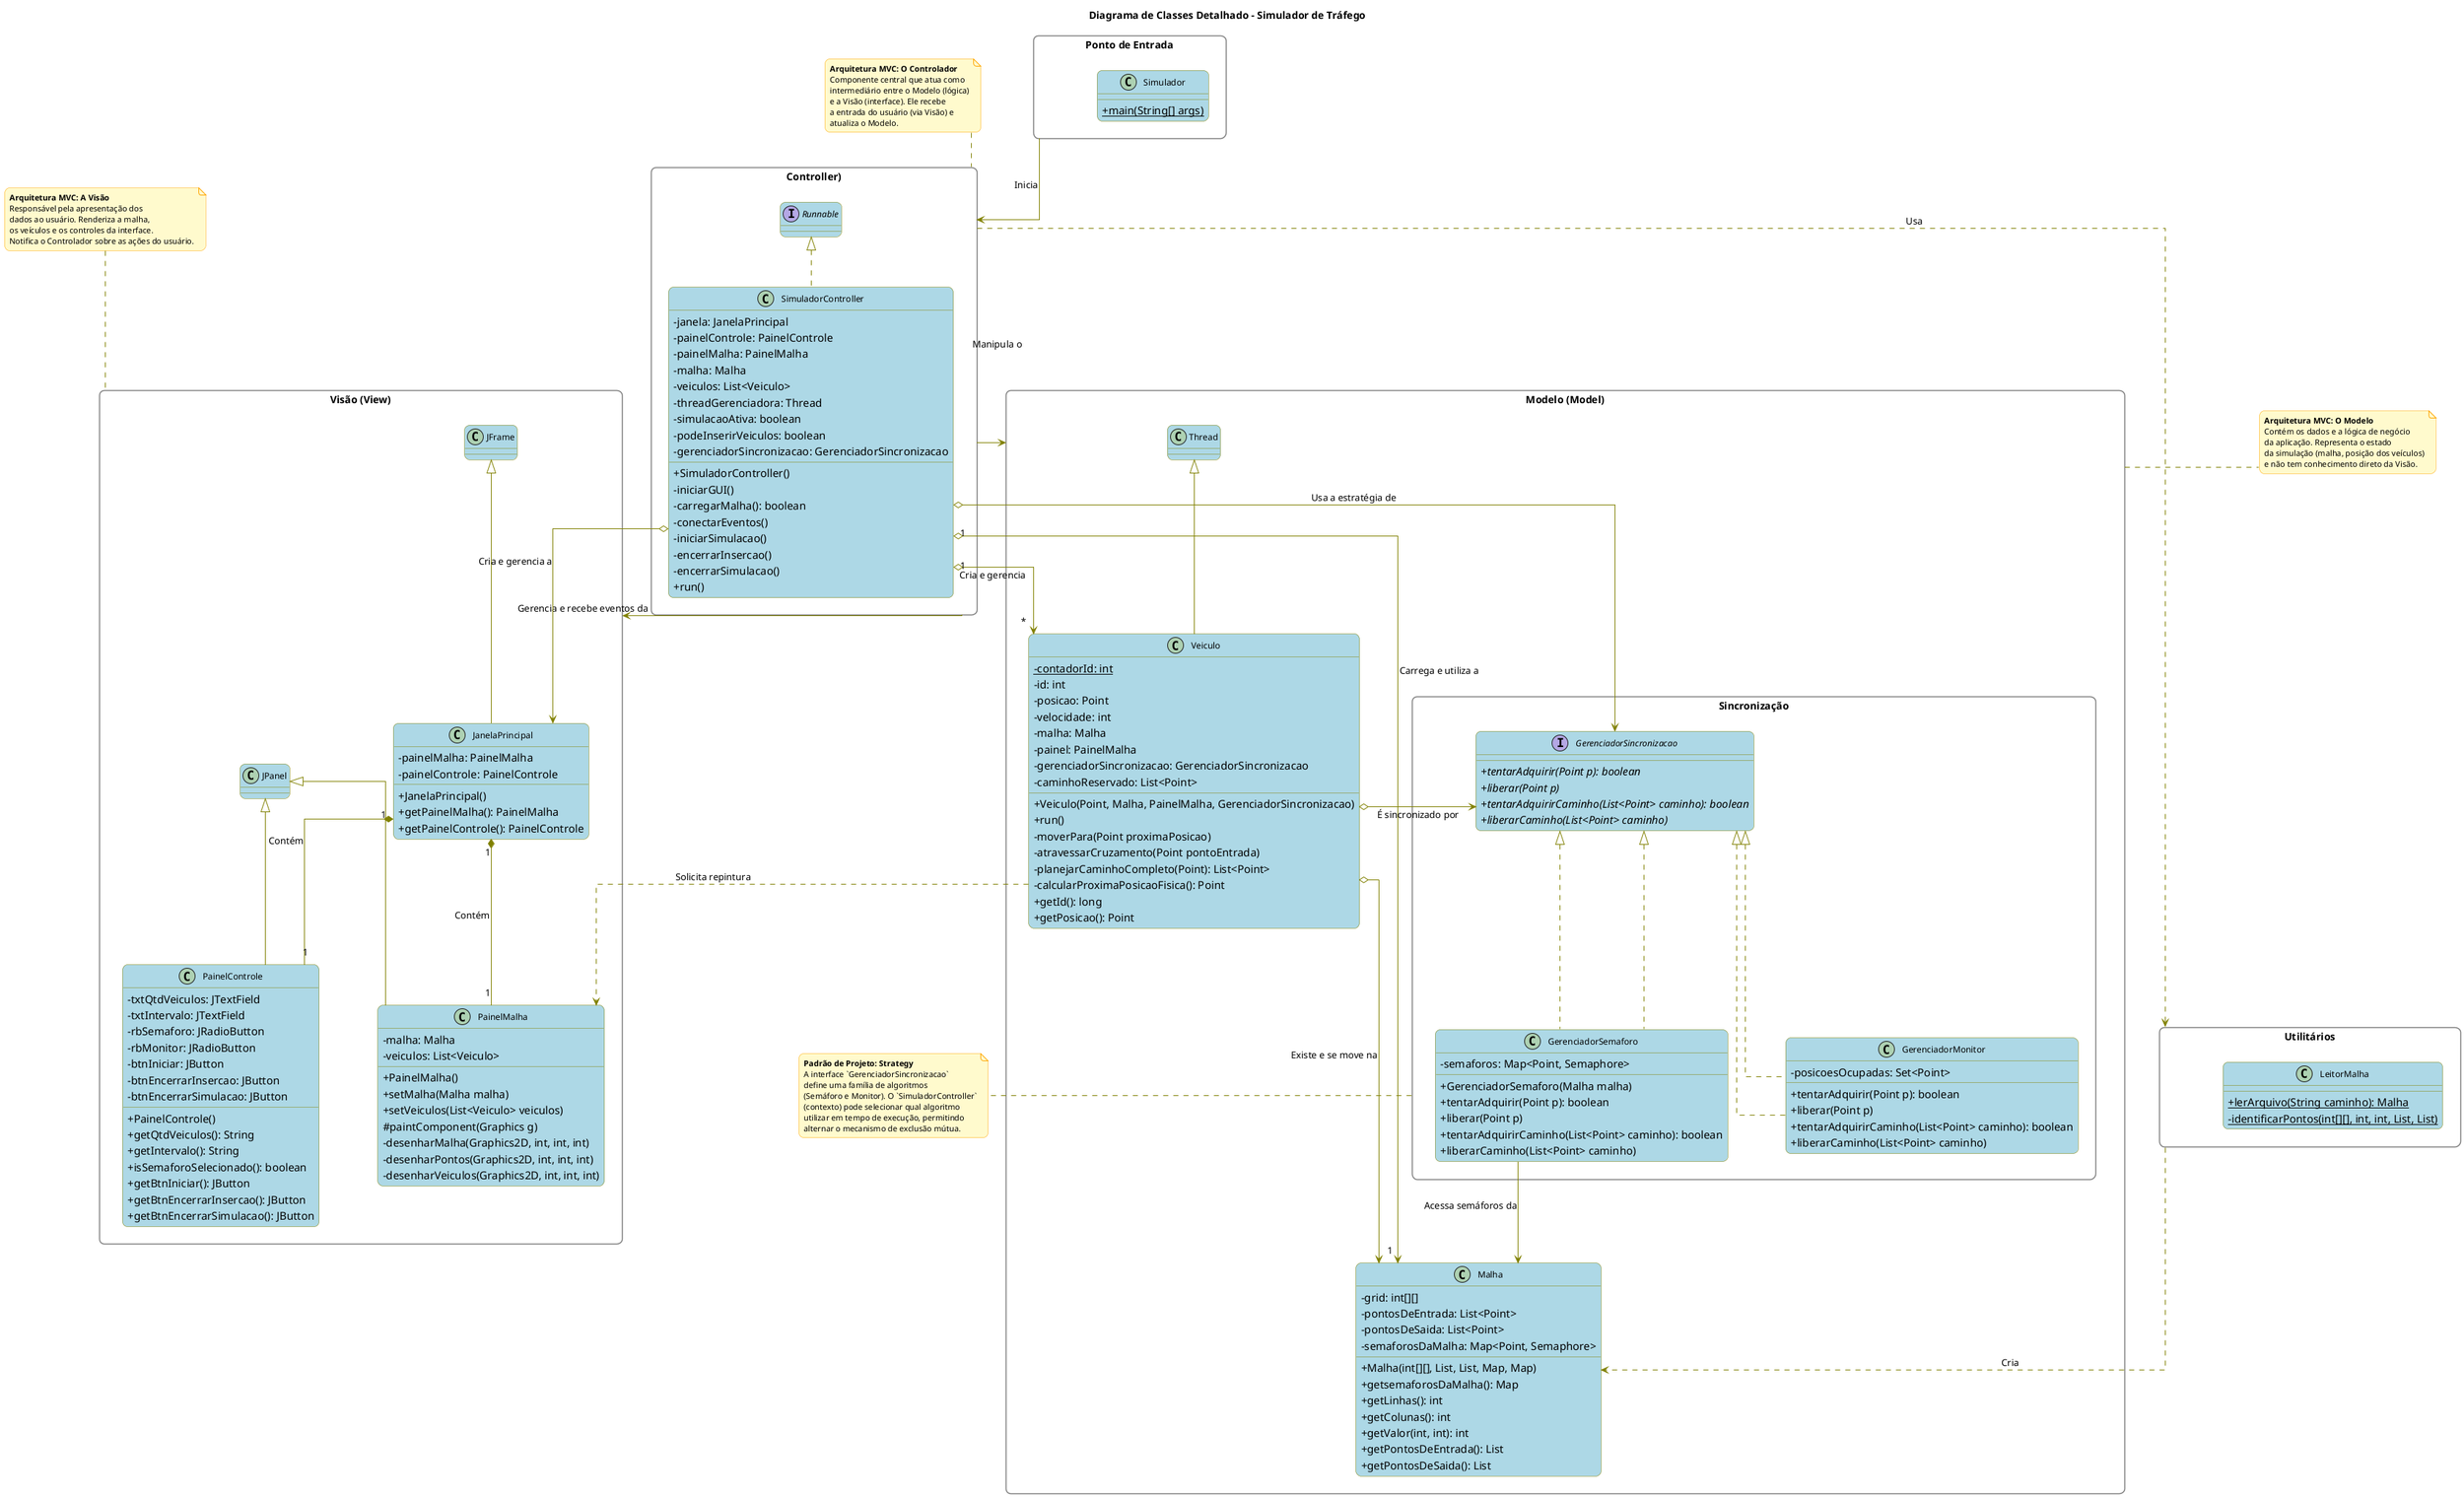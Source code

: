 @startuml
' Título do Diagrama
title Diagrama de Classes Detalhado - Simulador de Tráfego

' --- Configurações de Aparência para Máxima Clareza ---
skinparam {
    ' Estilo geral
    packageStyle rectangle
    classAttributeIconSize 0
    linetype ortho 
    shadowing false

    ' Espaçamento
    Nodesep 80
    Ranksep 50
    Padding 1

    ' Estilos de componentes
    ClassAttributeFontColor #000000
    ClassAttributeFontSize 15
    RoundCorner 15

    class {
        BackgroundColor LightBlue
        ArrowColor Olive
        BorderColor Olive
        FontName Segoe UI
        FontSize 12
    }
    interface {
        BackgroundColor LightSkyBlue
        ArrowColor RoyalBlue
        BorderColor RoyalBlue
        FontName Segoe UI
        FontSize 12
    }
    package {
        FontName Segoe UI
        FontSize 14
        BorderColor Gray
    }
    note {
        BackgroundColor LemonChiffon
        BorderColor Orange
        FontName Segoe UI Light
        FontSize 11
    }
}

' --- Pacote de Ponto de Entrada (Main) ---
package "Ponto de Entrada" as Main {
  class Simulador {
    + {static} main(String[] args)
  }
}

' --- Pacote Controlador ---
package "Controller)" as Controller {
  class SimuladorController implements Runnable {
    - janela: JanelaPrincipal
    - painelControle: PainelControle
    - painelMalha: PainelMalha
    - malha: Malha
    - veiculos: List<Veiculo>
    - threadGerenciadora: Thread
    - simulacaoAtiva: boolean
    - podeInserirVeiculos: boolean
    - gerenciadorSincronizacao: GerenciadorSincronizacao
    + SimuladorController()
    - iniciarGUI()
    - carregarMalha(): boolean
    - conectarEventos()
    - iniciarSimulacao()
    - encerrarInsercao()
    - encerrarSimulacao()
    + run()
  }
}

' --- Pacote Visão (View) ---
package "Visão (View)" as View {
  class JanelaPrincipal extends JFrame {
    - painelMalha: PainelMalha
    - painelControle: PainelControle
    + JanelaPrincipal()
    + getPainelMalha(): PainelMalha
    + getPainelControle(): PainelControle
  }

  class PainelMalha extends JPanel {
    - malha: Malha
    - veiculos: List<Veiculo>
    + PainelMalha()
    + setMalha(Malha malha)
    + setVeiculos(List<Veiculo> veiculos)
    # paintComponent(Graphics g)
    - desenharMalha(Graphics2D, int, int, int)
    - desenharPontos(Graphics2D, int, int, int)
    - desenharVeiculos(Graphics2D, int, int, int)
  }

  class PainelControle extends JPanel {
    - txtQtdVeiculos: JTextField
    - txtIntervalo: JTextField
    - rbSemaforo: JRadioButton
    - rbMonitor: JRadioButton
    - btnIniciar: JButton
    - btnEncerrarInsercao: JButton
    - btnEncerrarSimulacao: JButton
    + PainelControle()
    + getQtdVeiculos(): String
    + getIntervalo(): String
    + isSemaforoSelecionado(): boolean
    + getBtnIniciar(): JButton
    + getBtnEncerrarInsercao(): JButton
    + getBtnEncerrarSimulacao(): JButton
  }
}

' --- Pacote Modelo (Model) ---
package "Modelo (Model)" as Model {
    class Malha {
        - grid: int[][]
        - pontosDeEntrada: List<Point>
        - pontosDeSaida: List<Point>
        - semaforosDaMalha: Map<Point, Semaphore>
        + Malha(int[][], List, List, Map, Map)
        + getsemaforosDaMalha(): Map
        + getLinhas(): int
        + getColunas(): int
        + getValor(int, int): int
        + getPontosDeEntrada(): List
        + getPontosDeSaida(): List
    }

    class Veiculo extends Thread {
        - {static} contadorId: int
        - id: int
        - posicao: Point
        - velocidade: int
        - malha: Malha
        - painel: PainelMalha
        - gerenciadorSincronizacao: GerenciadorSincronizacao
        - caminhoReservado: List<Point>
        + Veiculo(Point, Malha, PainelMalha, GerenciadorSincronizacao)
        + run()
        - moverPara(Point proximaPosicao)
        - atravessarCruzamento(Point pontoEntrada)
        - planejarCaminhoCompleto(Point): List<Point>
        - calcularProximaPosicaoFisica(): Point
        + getId(): long
        + getPosicao(): Point
    }


    package "Sincronização" as Sincronizacao {
        interface GerenciadorSincronizacao {
            + {abstract} tentarAdquirir(Point p): boolean
            + {abstract} liberar(Point p)
            + {abstract} tentarAdquirirCaminho(List<Point> caminho): boolean
            + {abstract} liberarCaminho(List<Point> caminho)
        }

        class GerenciadorSemaforo implements GerenciadorSincronizacao {
            - semaforos: Map<Point, Semaphore>
            + GerenciadorSemaforo(Malha malha)
            + tentarAdquirir(Point p): boolean
            + liberar(Point p)
            + tentarAdquirirCaminho(List<Point> caminho): boolean
            + liberarCaminho(List<Point> caminho)
        }

        class GerenciadorMonitor implements GerenciadorSincronizacao {
            - posicoesOcupadas: Set<Point>
            + tentarAdquirir(Point p): boolean
            + liberar(Point p)
            + tentarAdquirirCaminho(List<Point> caminho): boolean
            + liberarCaminho(List<Point> caminho)
        }
    }
}

' --- Pacote de Utilitários ---
package "Utilitários" as Util {
  class LeitorMalha {
    + {static} lerArquivo(String caminho): Malha
    - {static} identificarPontos(int[][], int, int, List, List)
  }
}

' --- Relacionamentos e Posicionamento (Layout Controlado) ---

' Layout principal: Main -> Controller -> View (Esquerda) e Model (Direita)
Main -down-> Controller : "Inicia"
Controller -left-> View : "Gerencia e recebe eventos da"
Controller -right-> Model : "Manipula o"

' O Controller usa o LeitorMalha para instanciar a Malha
Controller ..> Util : "Usa"
Util ..> Model.Malha : "Cria"

' Detalhes das Relações do Controller
SimuladorController o--> View.JanelaPrincipal : "Cria e gerencia a"
SimuladorController "1" o--> "*" Model.Veiculo : "Cria e gerencia"
SimuladorController "1" o--> "1" Model.Malha : "Carrega e utiliza a"
' CORRIGIDO AQUI: Usando o caminho completo "Model.Sincronizacao"
SimuladorController o--> Model.Sincronizacao.GerenciadorSincronizacao : "Usa a estratégia de"

' Relações internas da View (Composição)
View.JanelaPrincipal "1" *-- "1" View.PainelMalha : "Contém"
View.JanelaPrincipal "1" *-- "1" View.PainelControle : "Contém"

' Relações do Model
Model.Veiculo o--> Model.Malha : "Existe e se move na"
Model.Veiculo ..> View.PainelMalha : "Solicita repintura"
' CORRIGIDO AQUI: Usando o caminho completo "Model.Sincronizacao"
Model.Veiculo o-right-> Model.Sincronizacao.GerenciadorSincronizacao : "É sincronizado por"

' Relações do Padrão Strategy (Sincronização)
Model.Sincronizacao.GerenciadorSincronizacao <|.. Model.Sincronizacao.GerenciadorSemaforo
Model.Sincronizacao.GerenciadorSincronizacao <|.. Model.Sincronizacao.GerenciadorMonitor
Model.Sincronizacao.GerenciadorSemaforo --> Model.Malha : "Acessa semáforos da"

' --- Notas Explicativas ---
note top of Controller
  **Arquitetura MVC: O Controlador**
  Componente central que atua como
  intermediário entre o Modelo (lógica)
  e a Visão (interface). Ele recebe
  a entrada do usuário (via Visão) e
  atualiza o Modelo.
end note

note top of View
  **Arquitetura MVC: A Visão**
  Responsável pela apresentação dos
  dados ao usuário. Renderiza a malha,
  os veículos e os controles da interface.
  Notifica o Controlador sobre as ações do usuário.
end note

note right of Model
  **Arquitetura MVC: O Modelo**
  Contém os dados e a lógica de negócio
  da aplicação. Representa o estado
  da simulação (malha, posição dos veículos)
  e não tem conhecimento direto da Visão.
end note

note bottom of Model.Sincronizacao
  **Padrão de Projeto: Strategy**
  A interface `GerenciadorSincronizacao`
  define uma família de algoritmos
  (Semáforo e Monitor). O `SimuladorController`
  (contexto) pode selecionar qual algoritmo
  utilizar em tempo de execução, permitindo
  alternar o mecanismo de exclusão mútua.
end note
@enduml